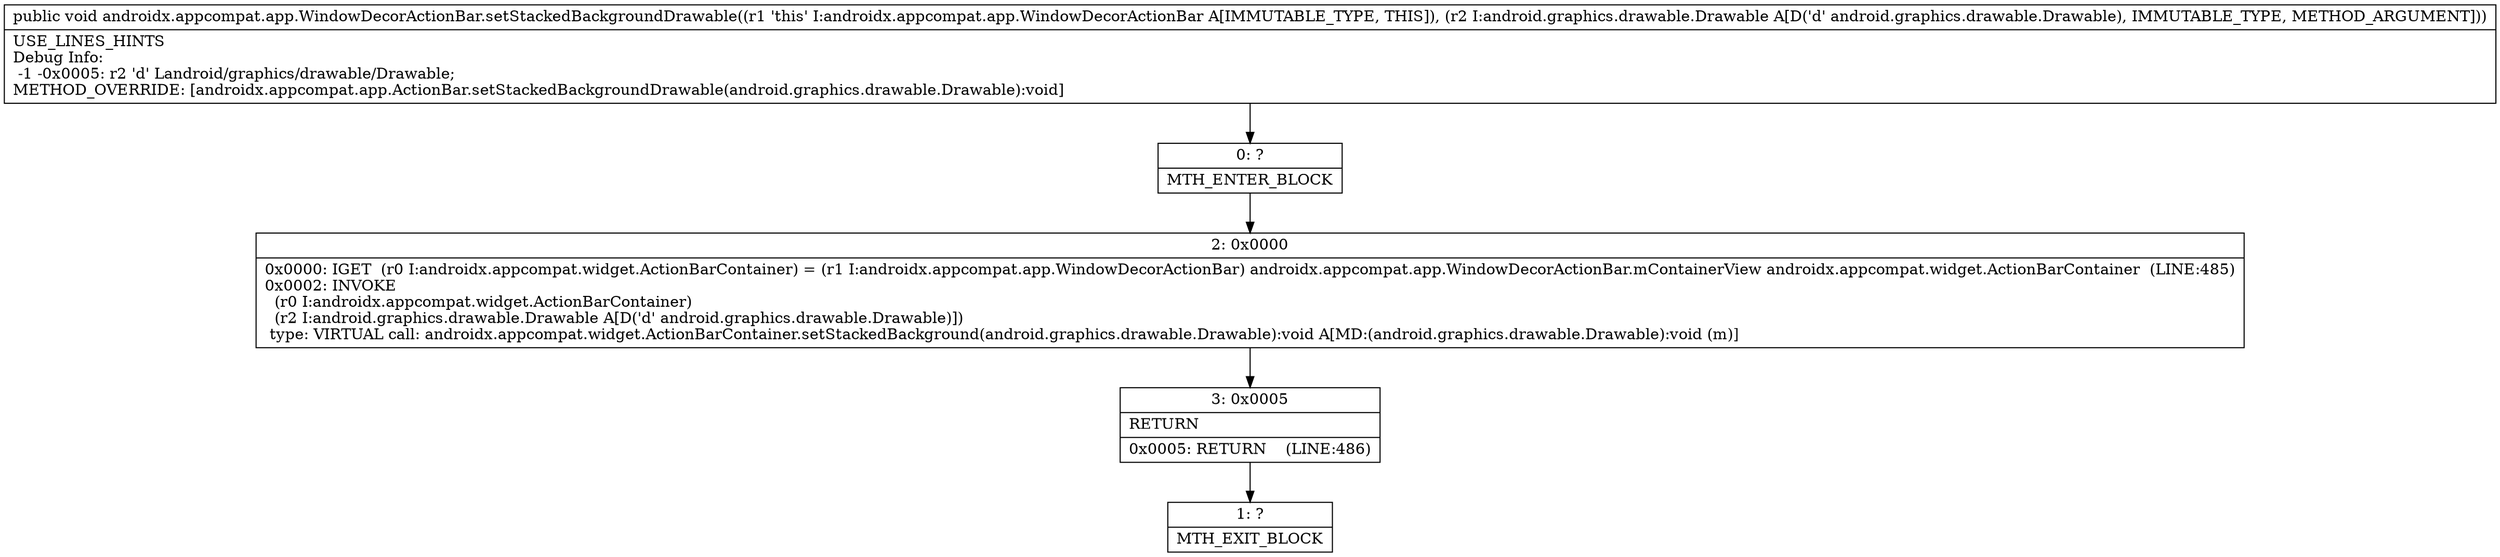 digraph "CFG forandroidx.appcompat.app.WindowDecorActionBar.setStackedBackgroundDrawable(Landroid\/graphics\/drawable\/Drawable;)V" {
Node_0 [shape=record,label="{0\:\ ?|MTH_ENTER_BLOCK\l}"];
Node_2 [shape=record,label="{2\:\ 0x0000|0x0000: IGET  (r0 I:androidx.appcompat.widget.ActionBarContainer) = (r1 I:androidx.appcompat.app.WindowDecorActionBar) androidx.appcompat.app.WindowDecorActionBar.mContainerView androidx.appcompat.widget.ActionBarContainer  (LINE:485)\l0x0002: INVOKE  \l  (r0 I:androidx.appcompat.widget.ActionBarContainer)\l  (r2 I:android.graphics.drawable.Drawable A[D('d' android.graphics.drawable.Drawable)])\l type: VIRTUAL call: androidx.appcompat.widget.ActionBarContainer.setStackedBackground(android.graphics.drawable.Drawable):void A[MD:(android.graphics.drawable.Drawable):void (m)]\l}"];
Node_3 [shape=record,label="{3\:\ 0x0005|RETURN\l|0x0005: RETURN    (LINE:486)\l}"];
Node_1 [shape=record,label="{1\:\ ?|MTH_EXIT_BLOCK\l}"];
MethodNode[shape=record,label="{public void androidx.appcompat.app.WindowDecorActionBar.setStackedBackgroundDrawable((r1 'this' I:androidx.appcompat.app.WindowDecorActionBar A[IMMUTABLE_TYPE, THIS]), (r2 I:android.graphics.drawable.Drawable A[D('d' android.graphics.drawable.Drawable), IMMUTABLE_TYPE, METHOD_ARGUMENT]))  | USE_LINES_HINTS\lDebug Info:\l  \-1 \-0x0005: r2 'd' Landroid\/graphics\/drawable\/Drawable;\lMETHOD_OVERRIDE: [androidx.appcompat.app.ActionBar.setStackedBackgroundDrawable(android.graphics.drawable.Drawable):void]\l}"];
MethodNode -> Node_0;Node_0 -> Node_2;
Node_2 -> Node_3;
Node_3 -> Node_1;
}

